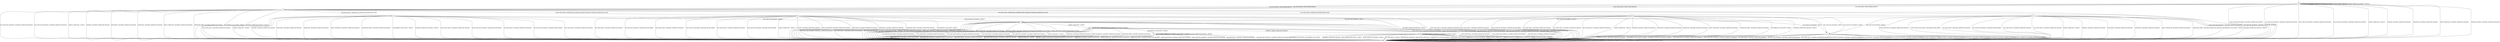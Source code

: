 digraph g {

	s0 [shape="circle" label="s0"];
	s1 [shape="circle" label="s1"];
	s2 [shape="circle" label="s2"];
	s3 [shape="circle" label="s3"];
	s4 [shape="circle" label="s4"];
	s5 [shape="circle" label="s5"];
	s6 [shape="circle" label="s6"];
	s7 [shape="circle" label="s7"];
	s8 [shape="circle" label="s8"];
	s9 [shape="circle" label="s9"];
	s10 [shape="circle" label="s10"];
	s11 [shape="circle" label="s11"];
	s0 -> s1 [label="ECDH_CLIENT_HELLO / HELLO_VERIFY_REQUEST"];
	s0 -> s2 [label="ECDH_CLIENT_KEY_EXCHANGE / Alert(FATAL,UNEXPECTED_MESSAGE)"];
	s0 -> s1 [label="DH_CLIENT_HELLO / HELLO_VERIFY_REQUEST"];
	s0 -> s2 [label="DH_CLIENT_KEY_EXCHANGE / Alert(FATAL,UNEXPECTED_MESSAGE)"];
	s0 -> s1 [label="PSK_CLIENT_HELLO / HELLO_VERIFY_REQUEST"];
	s0 -> s2 [label="PSK_CLIENT_KEY_EXCHANGE / Alert(FATAL,UNEXPECTED_MESSAGE)"];
	s0 -> s1 [label="RSA_CLIENT_HELLO / HELLO_VERIFY_REQUEST"];
	s0 -> s2 [label="RSA_CLIENT_KEY_EXCHANGE / Alert(FATAL,UNEXPECTED_MESSAGE)"];
	s0 -> s2 [label="CHANGE_CIPHER_SPEC / TIMEOUT"];
	s0 -> s2 [label="FINISHED / Alert(FATAL,UNEXPECTED_MESSAGE)"];
	s0 -> s0 [label="APPLICATION / Alert(FATAL,UNEXPECTED_MESSAGE)"];
	s0 -> s2 [label="CERTIFICATE / Alert(FATAL,UNEXPECTED_MESSAGE)"];
	s0 -> s2 [label="EMPTY_CERTIFICATE / Alert(FATAL,UNEXPECTED_MESSAGE)"];
	s0 -> s2 [label="CERTIFICATE_VERIFY / Alert(FATAL,UNEXPECTED_MESSAGE)"];
	s0 -> s0 [label="Alert(WARNING,CLOSE_NOTIFY) / TIMEOUT"];
	s0 -> s0 [label="Alert(FATAL,UNEXPECTED_MESSAGE) / TIMEOUT"];
	s1 -> s4 [label="ECDH_CLIENT_HELLO / SERVER_HELLO,CERTIFICATE,ECDHE_SERVER_KEY_EXCHANGE,SERVER_HELLO_DONE"];
	s1 -> s2 [label="ECDH_CLIENT_KEY_EXCHANGE / Alert(FATAL,UNEXPECTED_MESSAGE)"];
	s1 -> s9 [label="DH_CLIENT_HELLO / SERVER_HELLO,CERTIFICATE,DHE_SERVER_KEY_EXCHANGE,SERVER_HELLO_DONE"];
	s1 -> s2 [label="DH_CLIENT_KEY_EXCHANGE / Alert(FATAL,UNEXPECTED_MESSAGE)"];
	s1 -> s10 [label="PSK_CLIENT_HELLO / SERVER_HELLO,SERVER_HELLO_DONE"];
	s1 -> s2 [label="PSK_CLIENT_KEY_EXCHANGE / Alert(FATAL,UNEXPECTED_MESSAGE)"];
	s1 -> s3 [label="RSA_CLIENT_HELLO / SERVER_HELLO,CERTIFICATE,SERVER_HELLO_DONE"];
	s1 -> s2 [label="RSA_CLIENT_KEY_EXCHANGE / Alert(FATAL,UNEXPECTED_MESSAGE)"];
	s1 -> s2 [label="CHANGE_CIPHER_SPEC / TIMEOUT"];
	s1 -> s2 [label="FINISHED / Alert(FATAL,UNEXPECTED_MESSAGE)"];
	s1 -> s2 [label="APPLICATION / Alert(FATAL,UNEXPECTED_MESSAGE)"];
	s1 -> s2 [label="CERTIFICATE / Alert(FATAL,UNEXPECTED_MESSAGE)"];
	s1 -> s2 [label="EMPTY_CERTIFICATE / Alert(FATAL,UNEXPECTED_MESSAGE)"];
	s1 -> s2 [label="CERTIFICATE_VERIFY / Alert(FATAL,UNEXPECTED_MESSAGE)"];
	s1 -> s2 [label="Alert(WARNING,CLOSE_NOTIFY) / TIMEOUT"];
	s1 -> s2 [label="Alert(FATAL,UNEXPECTED_MESSAGE) / TIMEOUT"];
	s2 -> s2 [label="ECDH_CLIENT_HELLO / TIMEOUT"];
	s2 -> s2 [label="ECDH_CLIENT_KEY_EXCHANGE / TIMEOUT"];
	s2 -> s2 [label="DH_CLIENT_HELLO / TIMEOUT"];
	s2 -> s2 [label="DH_CLIENT_KEY_EXCHANGE / TIMEOUT"];
	s2 -> s2 [label="PSK_CLIENT_HELLO / TIMEOUT"];
	s2 -> s2 [label="PSK_CLIENT_KEY_EXCHANGE / TIMEOUT"];
	s2 -> s2 [label="RSA_CLIENT_HELLO / TIMEOUT"];
	s2 -> s2 [label="RSA_CLIENT_KEY_EXCHANGE / TIMEOUT"];
	s2 -> s2 [label="CHANGE_CIPHER_SPEC / TIMEOUT"];
	s2 -> s2 [label="FINISHED / TIMEOUT"];
	s2 -> s2 [label="APPLICATION / Alert(FATAL,UNEXPECTED_MESSAGE)"];
	s2 -> s2 [label="CERTIFICATE / TIMEOUT"];
	s2 -> s2 [label="EMPTY_CERTIFICATE / TIMEOUT"];
	s2 -> s2 [label="CERTIFICATE_VERIFY / TIMEOUT"];
	s2 -> s2 [label="Alert(WARNING,CLOSE_NOTIFY) / TIMEOUT"];
	s2 -> s2 [label="Alert(FATAL,UNEXPECTED_MESSAGE) / TIMEOUT"];
	s3 -> s2 [label="ECDH_CLIENT_HELLO / Alert(FATAL,UNEXPECTED_MESSAGE)"];
	s3 -> s2 [label="ECDH_CLIENT_KEY_EXCHANGE / Alert(FATAL,DECODE_ERROR)"];
	s3 -> s2 [label="DH_CLIENT_HELLO / Alert(FATAL,UNEXPECTED_MESSAGE)"];
	s3 -> s2 [label="DH_CLIENT_KEY_EXCHANGE / Alert(FATAL,DECRYPT_ERROR)"];
	s3 -> s2 [label="PSK_CLIENT_HELLO / Alert(FATAL,UNEXPECTED_MESSAGE)"];
	s3 -> s11 [label="PSK_CLIENT_KEY_EXCHANGE / TIMEOUT"];
	s3 -> s2 [label="RSA_CLIENT_HELLO / Alert(FATAL,UNEXPECTED_MESSAGE)"];
	s3 -> s5 [label="RSA_CLIENT_KEY_EXCHANGE / TIMEOUT"];
	s3 -> s2 [label="CHANGE_CIPHER_SPEC / TIMEOUT"];
	s3 -> s2 [label="FINISHED / Alert(FATAL,UNEXPECTED_MESSAGE)"];
	s3 -> s2 [label="APPLICATION / Alert(FATAL,UNEXPECTED_MESSAGE)"];
	s3 -> s2 [label="CERTIFICATE / Alert(FATAL,UNEXPECTED_MESSAGE)"];
	s3 -> s2 [label="EMPTY_CERTIFICATE / Alert(FATAL,UNEXPECTED_MESSAGE)"];
	s3 -> s2 [label="CERTIFICATE_VERIFY / Alert(FATAL,UNEXPECTED_MESSAGE)"];
	s3 -> s2 [label="Alert(WARNING,CLOSE_NOTIFY) / TIMEOUT"];
	s3 -> s2 [label="Alert(FATAL,UNEXPECTED_MESSAGE) / TIMEOUT"];
	s4 -> s2 [label="ECDH_CLIENT_HELLO / Alert(FATAL,UNEXPECTED_MESSAGE)"];
	s4 -> s5 [label="ECDH_CLIENT_KEY_EXCHANGE / TIMEOUT"];
	s4 -> s2 [label="DH_CLIENT_HELLO / Alert(FATAL,UNEXPECTED_MESSAGE)"];
	s4 -> s2 [label="DH_CLIENT_KEY_EXCHANGE / Alert(FATAL,DECODE_ERROR)"];
	s4 -> s2 [label="PSK_CLIENT_HELLO / Alert(FATAL,UNEXPECTED_MESSAGE)"];
	s4 -> s2 [label="PSK_CLIENT_KEY_EXCHANGE / Alert(FATAL,DECODE_ERROR)"];
	s4 -> s2 [label="RSA_CLIENT_HELLO / Alert(FATAL,UNEXPECTED_MESSAGE)"];
	s4 -> s2 [label="RSA_CLIENT_KEY_EXCHANGE / Alert(FATAL,DECODE_ERROR)"];
	s4 -> s2 [label="CHANGE_CIPHER_SPEC / TIMEOUT"];
	s4 -> s2 [label="FINISHED / Alert(FATAL,UNEXPECTED_MESSAGE)"];
	s4 -> s2 [label="APPLICATION / Alert(FATAL,UNEXPECTED_MESSAGE)"];
	s4 -> s2 [label="CERTIFICATE / Alert(FATAL,UNEXPECTED_MESSAGE)"];
	s4 -> s2 [label="EMPTY_CERTIFICATE / Alert(FATAL,UNEXPECTED_MESSAGE)"];
	s4 -> s2 [label="CERTIFICATE_VERIFY / Alert(FATAL,UNEXPECTED_MESSAGE)"];
	s4 -> s2 [label="Alert(WARNING,CLOSE_NOTIFY) / TIMEOUT"];
	s4 -> s2 [label="Alert(FATAL,UNEXPECTED_MESSAGE) / TIMEOUT"];
	s5 -> s2 [label="ECDH_CLIENT_HELLO / Alert(FATAL,UNEXPECTED_MESSAGE)"];
	s5 -> s2 [label="ECDH_CLIENT_KEY_EXCHANGE / Alert(FATAL,UNEXPECTED_MESSAGE)"];
	s5 -> s2 [label="DH_CLIENT_HELLO / Alert(FATAL,UNEXPECTED_MESSAGE)"];
	s5 -> s2 [label="DH_CLIENT_KEY_EXCHANGE / Alert(FATAL,UNEXPECTED_MESSAGE)"];
	s5 -> s2 [label="PSK_CLIENT_HELLO / Alert(FATAL,UNEXPECTED_MESSAGE)"];
	s5 -> s2 [label="PSK_CLIENT_KEY_EXCHANGE / Alert(FATAL,UNEXPECTED_MESSAGE)"];
	s5 -> s2 [label="RSA_CLIENT_HELLO / Alert(FATAL,UNEXPECTED_MESSAGE)"];
	s5 -> s2 [label="RSA_CLIENT_KEY_EXCHANGE / Alert(FATAL,UNEXPECTED_MESSAGE)"];
	s5 -> s6 [label="CHANGE_CIPHER_SPEC / TIMEOUT"];
	s5 -> s2 [label="FINISHED / Alert(FATAL,UNEXPECTED_MESSAGE)"];
	s5 -> s2 [label="APPLICATION / Alert(FATAL,UNEXPECTED_MESSAGE)"];
	s5 -> s2 [label="CERTIFICATE / Alert(FATAL,UNEXPECTED_MESSAGE)"];
	s5 -> s2 [label="EMPTY_CERTIFICATE / Alert(FATAL,UNEXPECTED_MESSAGE)"];
	s5 -> s2 [label="CERTIFICATE_VERIFY / Alert(FATAL,UNEXPECTED_MESSAGE)"];
	s5 -> s2 [label="Alert(WARNING,CLOSE_NOTIFY) / TIMEOUT"];
	s5 -> s2 [label="Alert(FATAL,UNEXPECTED_MESSAGE) / TIMEOUT"];
	s6 -> s2 [label="ECDH_CLIENT_HELLO / Alert(FATAL,UNEXPECTED_MESSAGE)"];
	s6 -> s2 [label="ECDH_CLIENT_KEY_EXCHANGE / Alert(FATAL,UNEXPECTED_MESSAGE)"];
	s6 -> s2 [label="DH_CLIENT_HELLO / Alert(FATAL,UNEXPECTED_MESSAGE)"];
	s6 -> s2 [label="DH_CLIENT_KEY_EXCHANGE / Alert(FATAL,UNEXPECTED_MESSAGE)"];
	s6 -> s2 [label="PSK_CLIENT_HELLO / Alert(FATAL,UNEXPECTED_MESSAGE)"];
	s6 -> s2 [label="PSK_CLIENT_KEY_EXCHANGE / Alert(FATAL,UNEXPECTED_MESSAGE)"];
	s6 -> s2 [label="RSA_CLIENT_HELLO / Alert(FATAL,UNEXPECTED_MESSAGE)"];
	s6 -> s2 [label="RSA_CLIENT_KEY_EXCHANGE / Alert(FATAL,UNEXPECTED_MESSAGE)"];
	s6 -> s2 [label="CHANGE_CIPHER_SPEC / TIMEOUT"];
	s6 -> s8 [label="FINISHED / CHANGE_CIPHER_SPEC,FINISHED"];
	s6 -> s6 [label="APPLICATION / TIMEOUT"];
	s6 -> s2 [label="CERTIFICATE / Alert(FATAL,UNEXPECTED_MESSAGE)"];
	s6 -> s2 [label="EMPTY_CERTIFICATE / Alert(FATAL,UNEXPECTED_MESSAGE)"];
	s6 -> s2 [label="CERTIFICATE_VERIFY / Alert(FATAL,UNEXPECTED_MESSAGE)"];
	s6 -> s7 [label="Alert(WARNING,CLOSE_NOTIFY) / TIMEOUT"];
	s6 -> s6 [label="Alert(FATAL,UNEXPECTED_MESSAGE) / TIMEOUT"];
	s7 -> s2 [label="ECDH_CLIENT_HELLO / Alert(FATAL,UNEXPECTED_MESSAGE)"];
	s7 -> s2 [label="ECDH_CLIENT_KEY_EXCHANGE / Alert(FATAL,UNEXPECTED_MESSAGE)"];
	s7 -> s2 [label="DH_CLIENT_HELLO / Alert(FATAL,UNEXPECTED_MESSAGE)"];
	s7 -> s2 [label="DH_CLIENT_KEY_EXCHANGE / Alert(FATAL,UNEXPECTED_MESSAGE)"];
	s7 -> s2 [label="PSK_CLIENT_HELLO / Alert(FATAL,UNEXPECTED_MESSAGE)"];
	s7 -> s2 [label="PSK_CLIENT_KEY_EXCHANGE / Alert(FATAL,UNEXPECTED_MESSAGE)"];
	s7 -> s2 [label="RSA_CLIENT_HELLO / Alert(FATAL,UNEXPECTED_MESSAGE)"];
	s7 -> s2 [label="RSA_CLIENT_KEY_EXCHANGE / Alert(FATAL,UNEXPECTED_MESSAGE)"];
	s7 -> s2 [label="CHANGE_CIPHER_SPEC / TIMEOUT"];
	s7 -> s2 [label="FINISHED / CHANGE_CIPHER_SPEC,FINISHED,Alert(WARNING,CLOSE_NOTIFY)"];
	s7 -> s7 [label="APPLICATION / TIMEOUT"];
	s7 -> s2 [label="CERTIFICATE / Alert(FATAL,UNEXPECTED_MESSAGE)"];
	s7 -> s2 [label="EMPTY_CERTIFICATE / Alert(FATAL,UNEXPECTED_MESSAGE)"];
	s7 -> s2 [label="CERTIFICATE_VERIFY / Alert(FATAL,UNEXPECTED_MESSAGE)"];
	s7 -> s7 [label="Alert(WARNING,CLOSE_NOTIFY) / TIMEOUT"];
	s7 -> s7 [label="Alert(FATAL,UNEXPECTED_MESSAGE) / TIMEOUT"];
	s8 -> s2 [label="ECDH_CLIENT_HELLO / TIMEOUT"];
	s8 -> s2 [label="ECDH_CLIENT_KEY_EXCHANGE / TIMEOUT"];
	s8 -> s2 [label="DH_CLIENT_HELLO / TIMEOUT"];
	s8 -> s2 [label="DH_CLIENT_KEY_EXCHANGE / TIMEOUT"];
	s8 -> s2 [label="PSK_CLIENT_HELLO / TIMEOUT"];
	s8 -> s2 [label="PSK_CLIENT_KEY_EXCHANGE / TIMEOUT"];
	s8 -> s2 [label="RSA_CLIENT_HELLO / TIMEOUT"];
	s8 -> s2 [label="RSA_CLIENT_KEY_EXCHANGE / TIMEOUT"];
	s8 -> s2 [label="CHANGE_CIPHER_SPEC / TIMEOUT"];
	s8 -> s8 [label="FINISHED / CHANGE_CIPHER_SPEC,FINISHED"];
	s8 -> s8 [label="APPLICATION / TIMEOUT"];
	s8 -> s2 [label="CERTIFICATE / TIMEOUT"];
	s8 -> s2 [label="EMPTY_CERTIFICATE / TIMEOUT"];
	s8 -> s2 [label="CERTIFICATE_VERIFY / TIMEOUT"];
	s8 -> s2 [label="Alert(WARNING,CLOSE_NOTIFY) / Alert(WARNING,CLOSE_NOTIFY)"];
	s8 -> s2 [label="Alert(FATAL,UNEXPECTED_MESSAGE) / TIMEOUT"];
	s9 -> s2 [label="ECDH_CLIENT_HELLO / Alert(FATAL,UNEXPECTED_MESSAGE)"];
	s9 -> s2 [label="ECDH_CLIENT_KEY_EXCHANGE / Alert(FATAL,DECODE_ERROR)"];
	s9 -> s2 [label="DH_CLIENT_HELLO / Alert(FATAL,UNEXPECTED_MESSAGE)"];
	s9 -> s5 [label="DH_CLIENT_KEY_EXCHANGE / TIMEOUT"];
	s9 -> s2 [label="PSK_CLIENT_HELLO / Alert(FATAL,UNEXPECTED_MESSAGE)"];
	s9 -> s11 [label="PSK_CLIENT_KEY_EXCHANGE / TIMEOUT"];
	s9 -> s2 [label="RSA_CLIENT_HELLO / Alert(FATAL,UNEXPECTED_MESSAGE)"];
	s9 -> s11 [label="RSA_CLIENT_KEY_EXCHANGE / TIMEOUT"];
	s9 -> s2 [label="CHANGE_CIPHER_SPEC / TIMEOUT"];
	s9 -> s2 [label="FINISHED / Alert(FATAL,UNEXPECTED_MESSAGE)"];
	s9 -> s2 [label="APPLICATION / Alert(FATAL,UNEXPECTED_MESSAGE)"];
	s9 -> s2 [label="CERTIFICATE / Alert(FATAL,UNEXPECTED_MESSAGE)"];
	s9 -> s2 [label="EMPTY_CERTIFICATE / Alert(FATAL,UNEXPECTED_MESSAGE)"];
	s9 -> s2 [label="CERTIFICATE_VERIFY / Alert(FATAL,UNEXPECTED_MESSAGE)"];
	s9 -> s2 [label="Alert(WARNING,CLOSE_NOTIFY) / TIMEOUT"];
	s9 -> s2 [label="Alert(FATAL,UNEXPECTED_MESSAGE) / TIMEOUT"];
	s10 -> s2 [label="ECDH_CLIENT_HELLO / Alert(FATAL,UNEXPECTED_MESSAGE)"];
	s10 -> s2 [label="ECDH_CLIENT_KEY_EXCHANGE / Alert(FATAL,DECODE_ERROR)"];
	s10 -> s2 [label="DH_CLIENT_HELLO / Alert(FATAL,UNEXPECTED_MESSAGE)"];
	s10 -> s2 [label="DH_CLIENT_KEY_EXCHANGE / Alert(FATAL,DECODE_ERROR)"];
	s10 -> s2 [label="PSK_CLIENT_HELLO / Alert(FATAL,UNEXPECTED_MESSAGE)"];
	s10 -> s5 [label="PSK_CLIENT_KEY_EXCHANGE / TIMEOUT"];
	s10 -> s2 [label="RSA_CLIENT_HELLO / Alert(FATAL,UNEXPECTED_MESSAGE)"];
	s10 -> s11 [label="RSA_CLIENT_KEY_EXCHANGE / TIMEOUT"];
	s10 -> s2 [label="CHANGE_CIPHER_SPEC / TIMEOUT"];
	s10 -> s2 [label="FINISHED / Alert(FATAL,UNEXPECTED_MESSAGE)"];
	s10 -> s2 [label="APPLICATION / Alert(FATAL,UNEXPECTED_MESSAGE)"];
	s10 -> s2 [label="CERTIFICATE / Alert(FATAL,UNEXPECTED_MESSAGE)"];
	s10 -> s2 [label="EMPTY_CERTIFICATE / Alert(FATAL,UNEXPECTED_MESSAGE)"];
	s10 -> s2 [label="CERTIFICATE_VERIFY / Alert(FATAL,UNEXPECTED_MESSAGE)"];
	s10 -> s2 [label="Alert(WARNING,CLOSE_NOTIFY) / TIMEOUT"];
	s10 -> s2 [label="Alert(FATAL,UNEXPECTED_MESSAGE) / TIMEOUT"];
	s11 -> s2 [label="ECDH_CLIENT_HELLO / Alert(FATAL,UNEXPECTED_MESSAGE)"];
	s11 -> s2 [label="ECDH_CLIENT_KEY_EXCHANGE / Alert(FATAL,UNEXPECTED_MESSAGE)"];
	s11 -> s2 [label="DH_CLIENT_HELLO / Alert(FATAL,UNEXPECTED_MESSAGE)"];
	s11 -> s2 [label="DH_CLIENT_KEY_EXCHANGE / Alert(FATAL,UNEXPECTED_MESSAGE)"];
	s11 -> s2 [label="PSK_CLIENT_HELLO / Alert(FATAL,UNEXPECTED_MESSAGE)"];
	s11 -> s2 [label="PSK_CLIENT_KEY_EXCHANGE / Alert(FATAL,UNEXPECTED_MESSAGE)"];
	s11 -> s2 [label="RSA_CLIENT_HELLO / Alert(FATAL,UNEXPECTED_MESSAGE)"];
	s11 -> s2 [label="RSA_CLIENT_KEY_EXCHANGE / Alert(FATAL,UNEXPECTED_MESSAGE)"];
	s11 -> s2 [label="CHANGE_CIPHER_SPEC / TIMEOUT"];
	s11 -> s2 [label="FINISHED / Alert(FATAL,UNEXPECTED_MESSAGE)"];
	s11 -> s2 [label="APPLICATION / Alert(FATAL,UNEXPECTED_MESSAGE)"];
	s11 -> s2 [label="CERTIFICATE / Alert(FATAL,UNEXPECTED_MESSAGE)"];
	s11 -> s2 [label="EMPTY_CERTIFICATE / Alert(FATAL,UNEXPECTED_MESSAGE)"];
	s11 -> s2 [label="CERTIFICATE_VERIFY / Alert(FATAL,UNEXPECTED_MESSAGE)"];
	s11 -> s2 [label="Alert(WARNING,CLOSE_NOTIFY) / TIMEOUT"];
	s11 -> s2 [label="Alert(FATAL,UNEXPECTED_MESSAGE) / TIMEOUT"];

__start0 [label="" shape="none" width="0" height="0"];
__start0 -> s0;

}
